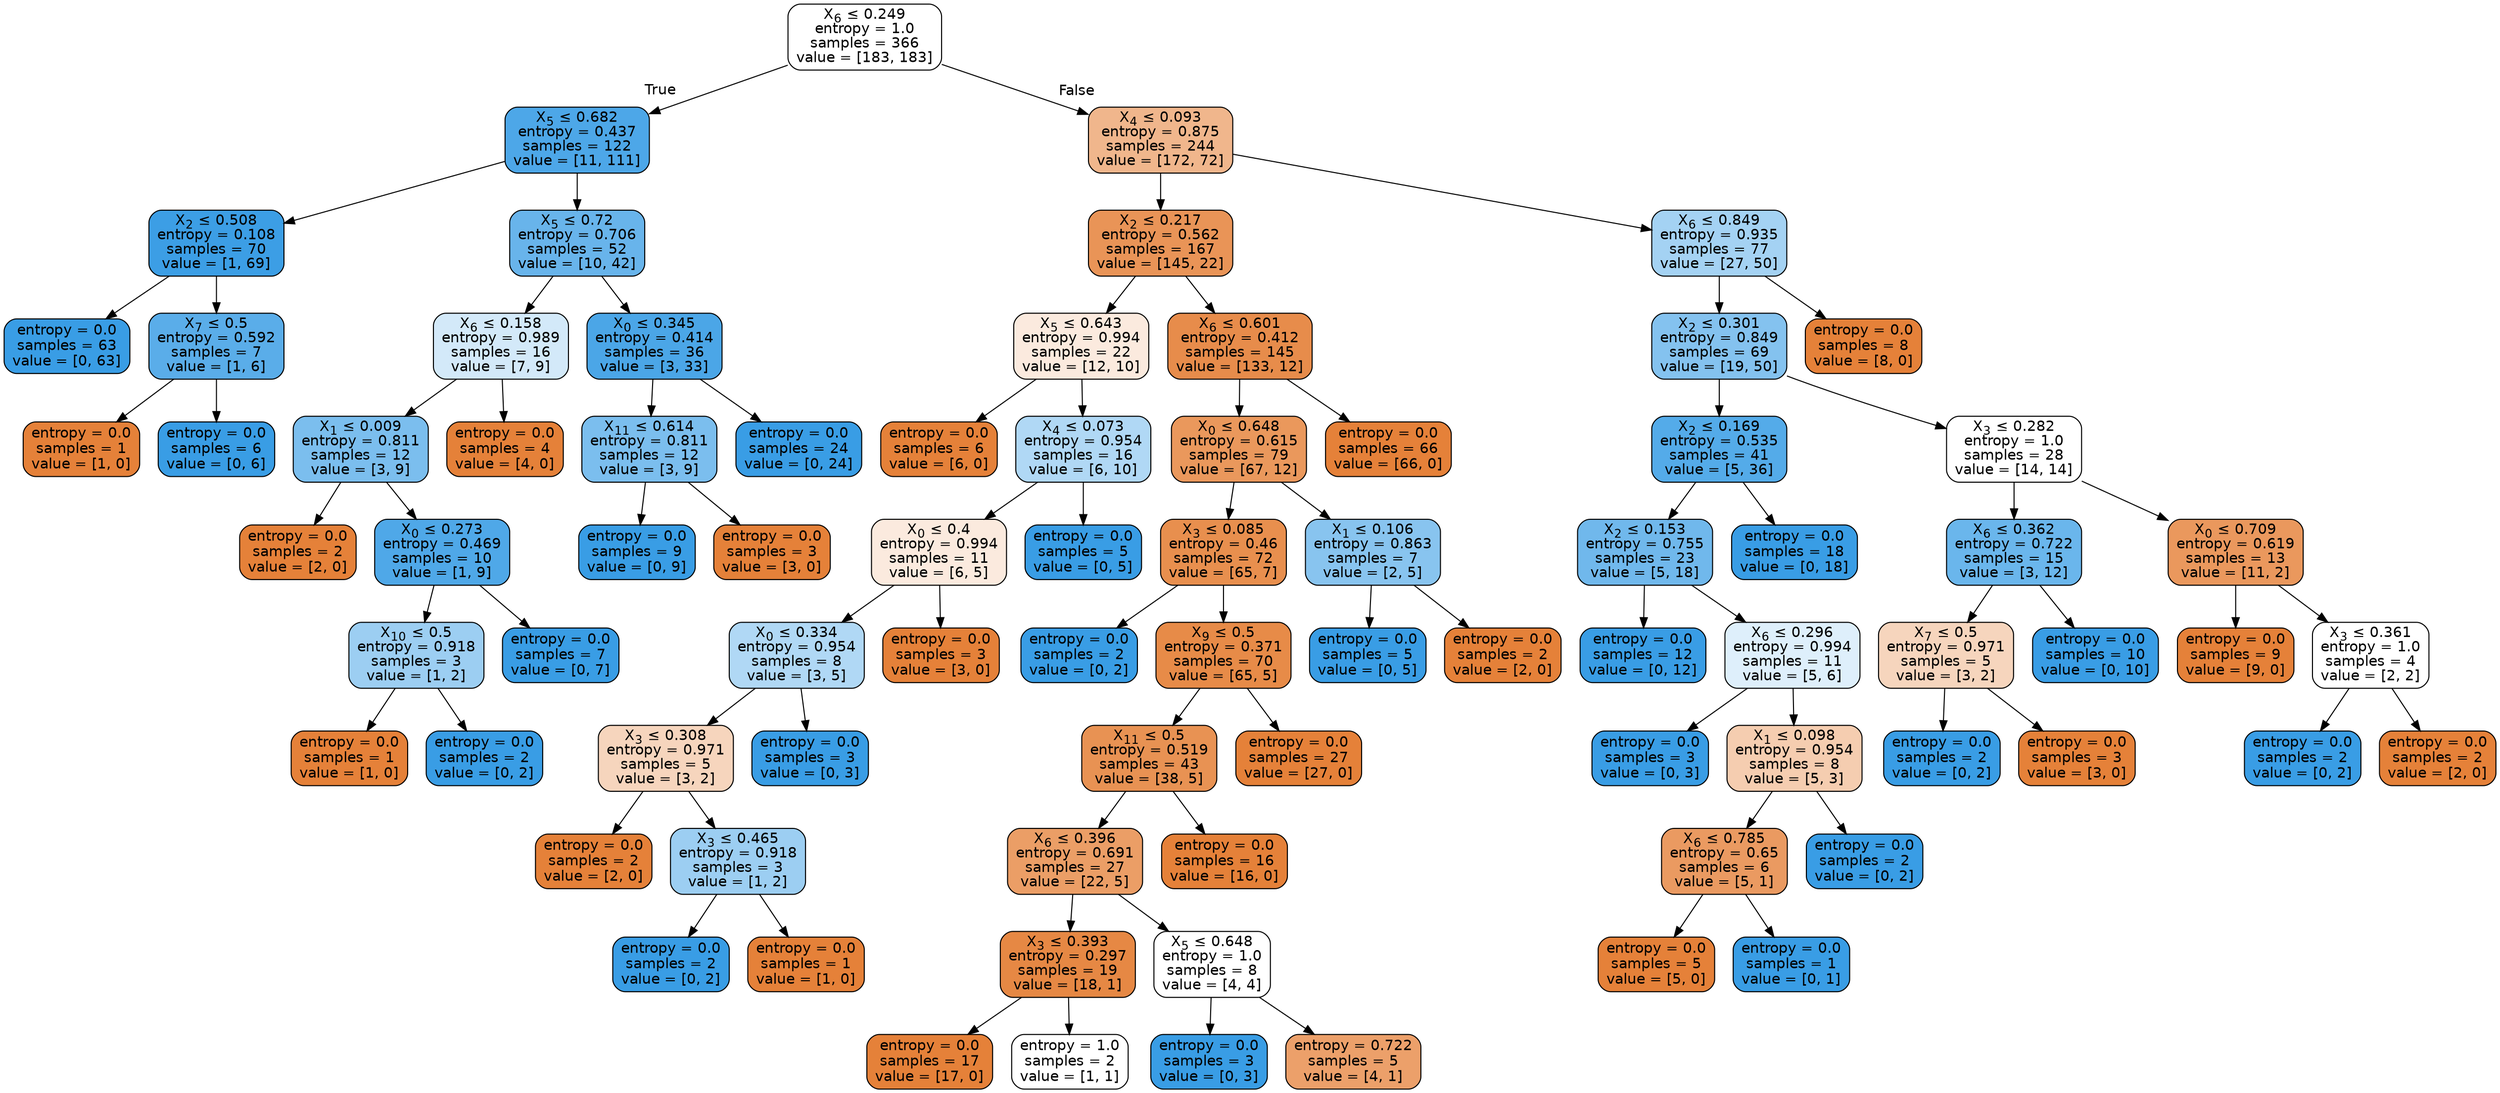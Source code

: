 digraph Tree {
node [shape=box, style="filled, rounded", color="black", fontname=helvetica] ;
edge [fontname=helvetica] ;
0 [label=<X<SUB>6</SUB> &le; 0.249<br/>entropy = 1.0<br/>samples = 366<br/>value = [183, 183]>, fillcolor="#ffffff"] ;
1 [label=<X<SUB>5</SUB> &le; 0.682<br/>entropy = 0.437<br/>samples = 122<br/>value = [11, 111]>, fillcolor="#4da7e8"] ;
0 -> 1 [labeldistance=2.5, labelangle=45, headlabel="True"] ;
2 [label=<X<SUB>2</SUB> &le; 0.508<br/>entropy = 0.108<br/>samples = 70<br/>value = [1, 69]>, fillcolor="#3c9ee5"] ;
1 -> 2 ;
3 [label=<entropy = 0.0<br/>samples = 63<br/>value = [0, 63]>, fillcolor="#399de5"] ;
2 -> 3 ;
4 [label=<X<SUB>7</SUB> &le; 0.5<br/>entropy = 0.592<br/>samples = 7<br/>value = [1, 6]>, fillcolor="#5aade9"] ;
2 -> 4 ;
5 [label=<entropy = 0.0<br/>samples = 1<br/>value = [1, 0]>, fillcolor="#e58139"] ;
4 -> 5 ;
6 [label=<entropy = 0.0<br/>samples = 6<br/>value = [0, 6]>, fillcolor="#399de5"] ;
4 -> 6 ;
7 [label=<X<SUB>5</SUB> &le; 0.72<br/>entropy = 0.706<br/>samples = 52<br/>value = [10, 42]>, fillcolor="#68b4eb"] ;
1 -> 7 ;
8 [label=<X<SUB>6</SUB> &le; 0.158<br/>entropy = 0.989<br/>samples = 16<br/>value = [7, 9]>, fillcolor="#d3e9f9"] ;
7 -> 8 ;
9 [label=<X<SUB>1</SUB> &le; 0.009<br/>entropy = 0.811<br/>samples = 12<br/>value = [3, 9]>, fillcolor="#7bbeee"] ;
8 -> 9 ;
10 [label=<entropy = 0.0<br/>samples = 2<br/>value = [2, 0]>, fillcolor="#e58139"] ;
9 -> 10 ;
11 [label=<X<SUB>0</SUB> &le; 0.273<br/>entropy = 0.469<br/>samples = 10<br/>value = [1, 9]>, fillcolor="#4fa8e8"] ;
9 -> 11 ;
12 [label=<X<SUB>10</SUB> &le; 0.5<br/>entropy = 0.918<br/>samples = 3<br/>value = [1, 2]>, fillcolor="#9ccef2"] ;
11 -> 12 ;
13 [label=<entropy = 0.0<br/>samples = 1<br/>value = [1, 0]>, fillcolor="#e58139"] ;
12 -> 13 ;
14 [label=<entropy = 0.0<br/>samples = 2<br/>value = [0, 2]>, fillcolor="#399de5"] ;
12 -> 14 ;
15 [label=<entropy = 0.0<br/>samples = 7<br/>value = [0, 7]>, fillcolor="#399de5"] ;
11 -> 15 ;
16 [label=<entropy = 0.0<br/>samples = 4<br/>value = [4, 0]>, fillcolor="#e58139"] ;
8 -> 16 ;
17 [label=<X<SUB>0</SUB> &le; 0.345<br/>entropy = 0.414<br/>samples = 36<br/>value = [3, 33]>, fillcolor="#4ba6e7"] ;
7 -> 17 ;
18 [label=<X<SUB>11</SUB> &le; 0.614<br/>entropy = 0.811<br/>samples = 12<br/>value = [3, 9]>, fillcolor="#7bbeee"] ;
17 -> 18 ;
19 [label=<entropy = 0.0<br/>samples = 9<br/>value = [0, 9]>, fillcolor="#399de5"] ;
18 -> 19 ;
20 [label=<entropy = 0.0<br/>samples = 3<br/>value = [3, 0]>, fillcolor="#e58139"] ;
18 -> 20 ;
21 [label=<entropy = 0.0<br/>samples = 24<br/>value = [0, 24]>, fillcolor="#399de5"] ;
17 -> 21 ;
22 [label=<X<SUB>4</SUB> &le; 0.093<br/>entropy = 0.875<br/>samples = 244<br/>value = [172, 72]>, fillcolor="#f0b68c"] ;
0 -> 22 [labeldistance=2.5, labelangle=-45, headlabel="False"] ;
23 [label=<X<SUB>2</SUB> &le; 0.217<br/>entropy = 0.562<br/>samples = 167<br/>value = [145, 22]>, fillcolor="#e99457"] ;
22 -> 23 ;
24 [label=<X<SUB>5</SUB> &le; 0.643<br/>entropy = 0.994<br/>samples = 22<br/>value = [12, 10]>, fillcolor="#fbeade"] ;
23 -> 24 ;
25 [label=<entropy = 0.0<br/>samples = 6<br/>value = [6, 0]>, fillcolor="#e58139"] ;
24 -> 25 ;
26 [label=<X<SUB>4</SUB> &le; 0.073<br/>entropy = 0.954<br/>samples = 16<br/>value = [6, 10]>, fillcolor="#b0d8f5"] ;
24 -> 26 ;
27 [label=<X<SUB>0</SUB> &le; 0.4<br/>entropy = 0.994<br/>samples = 11<br/>value = [6, 5]>, fillcolor="#fbeade"] ;
26 -> 27 ;
28 [label=<X<SUB>0</SUB> &le; 0.334<br/>entropy = 0.954<br/>samples = 8<br/>value = [3, 5]>, fillcolor="#b0d8f5"] ;
27 -> 28 ;
29 [label=<X<SUB>3</SUB> &le; 0.308<br/>entropy = 0.971<br/>samples = 5<br/>value = [3, 2]>, fillcolor="#f6d5bd"] ;
28 -> 29 ;
30 [label=<entropy = 0.0<br/>samples = 2<br/>value = [2, 0]>, fillcolor="#e58139"] ;
29 -> 30 ;
31 [label=<X<SUB>3</SUB> &le; 0.465<br/>entropy = 0.918<br/>samples = 3<br/>value = [1, 2]>, fillcolor="#9ccef2"] ;
29 -> 31 ;
32 [label=<entropy = 0.0<br/>samples = 2<br/>value = [0, 2]>, fillcolor="#399de5"] ;
31 -> 32 ;
33 [label=<entropy = 0.0<br/>samples = 1<br/>value = [1, 0]>, fillcolor="#e58139"] ;
31 -> 33 ;
34 [label=<entropy = 0.0<br/>samples = 3<br/>value = [0, 3]>, fillcolor="#399de5"] ;
28 -> 34 ;
35 [label=<entropy = 0.0<br/>samples = 3<br/>value = [3, 0]>, fillcolor="#e58139"] ;
27 -> 35 ;
36 [label=<entropy = 0.0<br/>samples = 5<br/>value = [0, 5]>, fillcolor="#399de5"] ;
26 -> 36 ;
37 [label=<X<SUB>6</SUB> &le; 0.601<br/>entropy = 0.412<br/>samples = 145<br/>value = [133, 12]>, fillcolor="#e78c4b"] ;
23 -> 37 ;
38 [label=<X<SUB>0</SUB> &le; 0.648<br/>entropy = 0.615<br/>samples = 79<br/>value = [67, 12]>, fillcolor="#ea985c"] ;
37 -> 38 ;
39 [label=<X<SUB>3</SUB> &le; 0.085<br/>entropy = 0.46<br/>samples = 72<br/>value = [65, 7]>, fillcolor="#e88f4e"] ;
38 -> 39 ;
40 [label=<entropy = 0.0<br/>samples = 2<br/>value = [0, 2]>, fillcolor="#399de5"] ;
39 -> 40 ;
41 [label=<X<SUB>9</SUB> &le; 0.5<br/>entropy = 0.371<br/>samples = 70<br/>value = [65, 5]>, fillcolor="#e78b48"] ;
39 -> 41 ;
42 [label=<X<SUB>11</SUB> &le; 0.5<br/>entropy = 0.519<br/>samples = 43<br/>value = [38, 5]>, fillcolor="#e89253"] ;
41 -> 42 ;
43 [label=<X<SUB>6</SUB> &le; 0.396<br/>entropy = 0.691<br/>samples = 27<br/>value = [22, 5]>, fillcolor="#eb9e66"] ;
42 -> 43 ;
44 [label=<X<SUB>3</SUB> &le; 0.393<br/>entropy = 0.297<br/>samples = 19<br/>value = [18, 1]>, fillcolor="#e68844"] ;
43 -> 44 ;
45 [label=<entropy = 0.0<br/>samples = 17<br/>value = [17, 0]>, fillcolor="#e58139"] ;
44 -> 45 ;
46 [label=<entropy = 1.0<br/>samples = 2<br/>value = [1, 1]>, fillcolor="#ffffff"] ;
44 -> 46 ;
47 [label=<X<SUB>5</SUB> &le; 0.648<br/>entropy = 1.0<br/>samples = 8<br/>value = [4, 4]>, fillcolor="#ffffff"] ;
43 -> 47 ;
48 [label=<entropy = 0.0<br/>samples = 3<br/>value = [0, 3]>, fillcolor="#399de5"] ;
47 -> 48 ;
49 [label=<entropy = 0.722<br/>samples = 5<br/>value = [4, 1]>, fillcolor="#eca06a"] ;
47 -> 49 ;
50 [label=<entropy = 0.0<br/>samples = 16<br/>value = [16, 0]>, fillcolor="#e58139"] ;
42 -> 50 ;
51 [label=<entropy = 0.0<br/>samples = 27<br/>value = [27, 0]>, fillcolor="#e58139"] ;
41 -> 51 ;
52 [label=<X<SUB>1</SUB> &le; 0.106<br/>entropy = 0.863<br/>samples = 7<br/>value = [2, 5]>, fillcolor="#88c4ef"] ;
38 -> 52 ;
53 [label=<entropy = 0.0<br/>samples = 5<br/>value = [0, 5]>, fillcolor="#399de5"] ;
52 -> 53 ;
54 [label=<entropy = 0.0<br/>samples = 2<br/>value = [2, 0]>, fillcolor="#e58139"] ;
52 -> 54 ;
55 [label=<entropy = 0.0<br/>samples = 66<br/>value = [66, 0]>, fillcolor="#e58139"] ;
37 -> 55 ;
56 [label=<X<SUB>6</SUB> &le; 0.849<br/>entropy = 0.935<br/>samples = 77<br/>value = [27, 50]>, fillcolor="#a4d2f3"] ;
22 -> 56 ;
57 [label=<X<SUB>2</SUB> &le; 0.301<br/>entropy = 0.849<br/>samples = 69<br/>value = [19, 50]>, fillcolor="#84c2ef"] ;
56 -> 57 ;
58 [label=<X<SUB>2</SUB> &le; 0.169<br/>entropy = 0.535<br/>samples = 41<br/>value = [5, 36]>, fillcolor="#54abe9"] ;
57 -> 58 ;
59 [label=<X<SUB>2</SUB> &le; 0.153<br/>entropy = 0.755<br/>samples = 23<br/>value = [5, 18]>, fillcolor="#70b8ec"] ;
58 -> 59 ;
60 [label=<entropy = 0.0<br/>samples = 12<br/>value = [0, 12]>, fillcolor="#399de5"] ;
59 -> 60 ;
61 [label=<X<SUB>6</SUB> &le; 0.296<br/>entropy = 0.994<br/>samples = 11<br/>value = [5, 6]>, fillcolor="#deeffb"] ;
59 -> 61 ;
62 [label=<entropy = 0.0<br/>samples = 3<br/>value = [0, 3]>, fillcolor="#399de5"] ;
61 -> 62 ;
63 [label=<X<SUB>1</SUB> &le; 0.098<br/>entropy = 0.954<br/>samples = 8<br/>value = [5, 3]>, fillcolor="#f5cdb0"] ;
61 -> 63 ;
64 [label=<X<SUB>6</SUB> &le; 0.785<br/>entropy = 0.65<br/>samples = 6<br/>value = [5, 1]>, fillcolor="#ea9a61"] ;
63 -> 64 ;
65 [label=<entropy = 0.0<br/>samples = 5<br/>value = [5, 0]>, fillcolor="#e58139"] ;
64 -> 65 ;
66 [label=<entropy = 0.0<br/>samples = 1<br/>value = [0, 1]>, fillcolor="#399de5"] ;
64 -> 66 ;
67 [label=<entropy = 0.0<br/>samples = 2<br/>value = [0, 2]>, fillcolor="#399de5"] ;
63 -> 67 ;
68 [label=<entropy = 0.0<br/>samples = 18<br/>value = [0, 18]>, fillcolor="#399de5"] ;
58 -> 68 ;
69 [label=<X<SUB>3</SUB> &le; 0.282<br/>entropy = 1.0<br/>samples = 28<br/>value = [14, 14]>, fillcolor="#ffffff"] ;
57 -> 69 ;
70 [label=<X<SUB>6</SUB> &le; 0.362<br/>entropy = 0.722<br/>samples = 15<br/>value = [3, 12]>, fillcolor="#6ab6ec"] ;
69 -> 70 ;
71 [label=<X<SUB>7</SUB> &le; 0.5<br/>entropy = 0.971<br/>samples = 5<br/>value = [3, 2]>, fillcolor="#f6d5bd"] ;
70 -> 71 ;
72 [label=<entropy = 0.0<br/>samples = 2<br/>value = [0, 2]>, fillcolor="#399de5"] ;
71 -> 72 ;
73 [label=<entropy = 0.0<br/>samples = 3<br/>value = [3, 0]>, fillcolor="#e58139"] ;
71 -> 73 ;
74 [label=<entropy = 0.0<br/>samples = 10<br/>value = [0, 10]>, fillcolor="#399de5"] ;
70 -> 74 ;
75 [label=<X<SUB>0</SUB> &le; 0.709<br/>entropy = 0.619<br/>samples = 13<br/>value = [11, 2]>, fillcolor="#ea985d"] ;
69 -> 75 ;
76 [label=<entropy = 0.0<br/>samples = 9<br/>value = [9, 0]>, fillcolor="#e58139"] ;
75 -> 76 ;
77 [label=<X<SUB>3</SUB> &le; 0.361<br/>entropy = 1.0<br/>samples = 4<br/>value = [2, 2]>, fillcolor="#ffffff"] ;
75 -> 77 ;
78 [label=<entropy = 0.0<br/>samples = 2<br/>value = [0, 2]>, fillcolor="#399de5"] ;
77 -> 78 ;
79 [label=<entropy = 0.0<br/>samples = 2<br/>value = [2, 0]>, fillcolor="#e58139"] ;
77 -> 79 ;
80 [label=<entropy = 0.0<br/>samples = 8<br/>value = [8, 0]>, fillcolor="#e58139"] ;
56 -> 80 ;
}